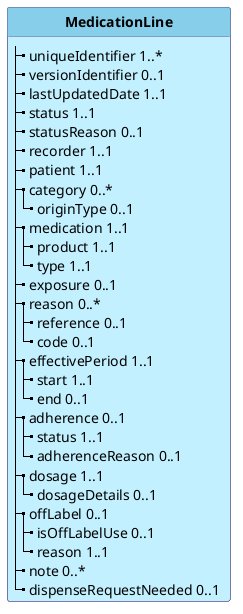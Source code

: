 @startuml
skinparam linetype polyline
hide circle
hide stereotype

skinparam class {
 BorderColor #505090
 BackgroundColor APPLICATION
 HeaderBackgroundColor SkyBlue
}


class "**MedicationLine**" as MedicationLine {
  |_ uniqueIdentifier 1..*   
  |_ versionIdentifier 0..1   
  |_ lastUpdatedDate 1..1   
  |_ status 1..1   
  |_ statusReason 0..1   
  |_ recorder 1..1   
  |_ patient 1..1   
  |_ category 0..*   
    |_ originType 0..1   
  |_ medication 1..1   
    |_ product 1..1   
    |_ type 1..1   
  |_ exposure 0..1   
  |_ reason 0..*   
    |_ reference 0..1   
    |_ code 0..1   
  |_ effectivePeriod 1..1   
    |_ start 1..1   
    |_ end 0..1   
  |_ adherence 0..1   
    |_ status 1..1   
    |_ adherenceReason 0..1   
  |_ dosage 1..1   
    |_ dosageDetails 0..1   
  |_ offLabel 0..1   
    |_ isOffLabelUse 0..1   
    |_ reason 1..1   
  |_ note 0..*   
  |_ dispenseRequestNeeded 0..1   
}
@enduml